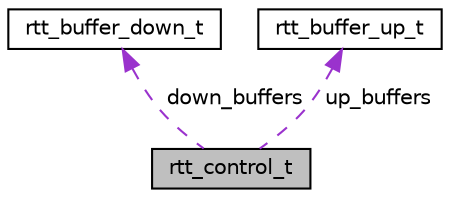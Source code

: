 digraph "rtt_control_t"
{
 // LATEX_PDF_SIZE
  edge [fontname="Helvetica",fontsize="10",labelfontname="Helvetica",labelfontsize="10"];
  node [fontname="Helvetica",fontsize="10",shape=record];
  Node1 [label="rtt_control_t",height=0.2,width=0.4,color="black", fillcolor="grey75", style="filled", fontcolor="black",tooltip="RTT control block with config details."];
  Node2 -> Node1 [dir="back",color="darkorchid3",fontsize="10",style="dashed",label=" down_buffers" ,fontname="Helvetica"];
  Node2 [label="rtt_buffer_down_t",height=0.2,width=0.4,color="black", fillcolor="white", style="filled",URL="$structrtt__buffer__down__t.html",tooltip="ring buffer for host->device \"down\" buffer"];
  Node3 -> Node1 [dir="back",color="darkorchid3",fontsize="10",style="dashed",label=" up_buffers" ,fontname="Helvetica"];
  Node3 [label="rtt_buffer_up_t",height=0.2,width=0.4,color="black", fillcolor="white", style="filled",URL="$structrtt__buffer__up__t.html",tooltip="ring buffer for device->host \"up\" buffer"];
}
